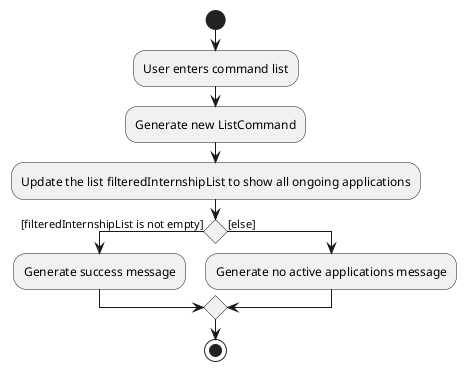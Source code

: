 @startuml
start
:User enters command list;
:Generate new ListCommand;
:Update the list filteredInternshipList to show all ongoing applications;
    if () then ([filteredInternshipList is not empty])
        :Generate success message;
    else ([else])
        :Generate no active applications message;
    endif
stop

@enduml